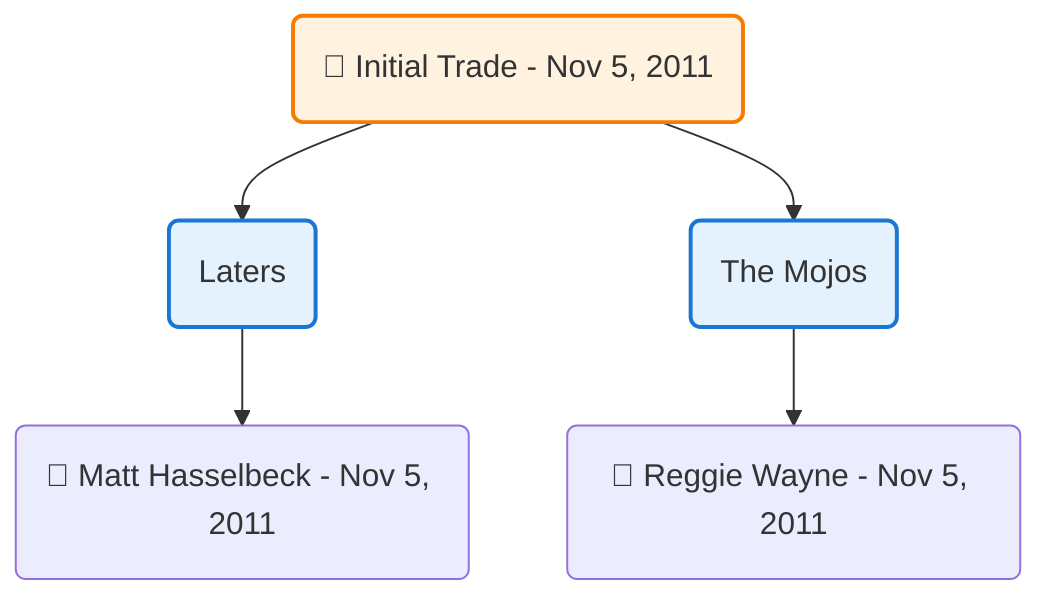flowchart TD

    TRADE_MAIN("🔄 Initial Trade - Nov 5, 2011")
    TEAM_1("Laters")
    TEAM_2("The Mojos")
    NODE_08403eed-b672-4fb3-986a-4554094ea2d0("🔄 Matt Hasselbeck - Nov 5, 2011")
    NODE_9cce0738-0e27-49f7-9e4b-701bbb3eec7c("🔄 Reggie Wayne - Nov 5, 2011")

    TRADE_MAIN --> TEAM_1
    TRADE_MAIN --> TEAM_2
    TEAM_1 --> NODE_08403eed-b672-4fb3-986a-4554094ea2d0
    TEAM_2 --> NODE_9cce0738-0e27-49f7-9e4b-701bbb3eec7c

    %% Node styling
    classDef teamNode fill:#e3f2fd,stroke:#1976d2,stroke-width:2px
    classDef tradeNode fill:#fff3e0,stroke:#f57c00,stroke-width:2px
    classDef playerNode fill:#f3e5f5,stroke:#7b1fa2,stroke-width:1px
    classDef nonRootPlayerNode fill:#f5f5f5,stroke:#757575,stroke-width:1px
    classDef endNode fill:#ffebee,stroke:#c62828,stroke-width:2px
    classDef waiverNode fill:#e8f5e8,stroke:#388e3c,stroke-width:2px
    classDef championshipNode fill:#fff9c4,stroke:#f57f17,stroke-width:3px

    class TEAM_1,TEAM_2 teamNode
    class TRADE_MAIN tradeNode